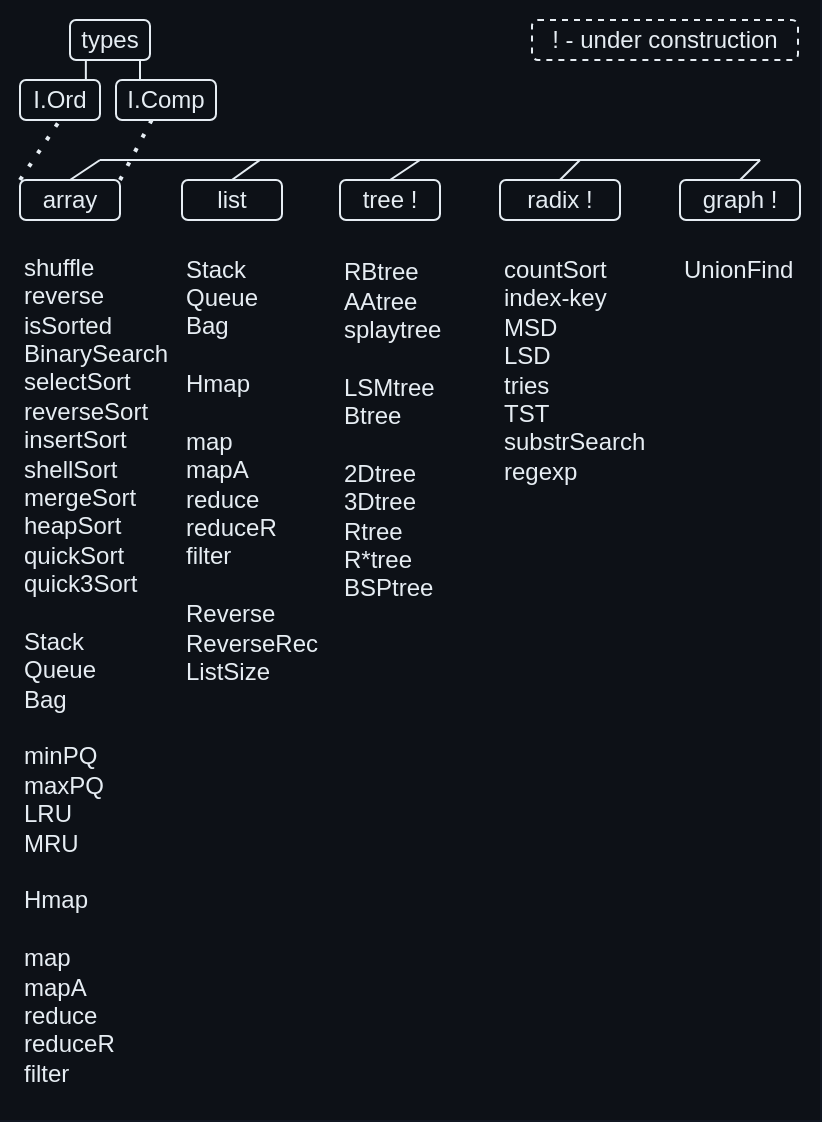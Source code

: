 <mxfile>
    <diagram id="StPKS6a9uWxOC8KM271T" name="Page-1">
        <mxGraphModel dx="739" dy="388" grid="1" gridSize="10" guides="1" tooltips="1" connect="1" arrows="1" fold="1" page="1" pageScale="1" pageWidth="827" pageHeight="1169" background="#111721" math="0" shadow="0">
            <root>
                <mxCell id="0"/>
                <mxCell id="1" parent="0"/>
                <mxCell id="7" value="" style="rounded=0;whiteSpace=wrap;html=1;strokeColor=none;fillColor=#0d1117;strokeWidth=1;perimeterSpacing=1;shadow=0;glass=0;fillStyle=solid;" vertex="1" parent="1">
                    <mxGeometry x="150" y="110" width="410" height="560" as="geometry"/>
                </mxCell>
                <mxCell id="JtaezXzCazCUk_wRYMuN-2" value="&lt;font color=&quot;#e6edf3&quot;&gt;array&lt;/font&gt;" style="rounded=1;whiteSpace=wrap;html=1;fontColor=#000000;fillColor=none;strokeColor=#e6edf3;" parent="1" vertex="1">
                    <mxGeometry x="160" y="200" width="50" height="20" as="geometry"/>
                </mxCell>
                <mxCell id="JtaezXzCazCUk_wRYMuN-3" value="&lt;font color=&quot;#e6edf3&quot;&gt;list&lt;/font&gt;" style="rounded=1;whiteSpace=wrap;html=1;fillColor=none;strokeColor=#e6edf3;fontColor=#000000;" parent="1" vertex="1">
                    <mxGeometry x="241" y="200" width="50" height="20" as="geometry"/>
                </mxCell>
                <mxCell id="JtaezXzCazCUk_wRYMuN-4" value="&lt;font color=&quot;#e6edf3&quot;&gt;radix !&lt;/font&gt;" style="rounded=1;whiteSpace=wrap;html=1;fontColor=#000000;fillColor=none;strokeColor=#e6edf3;" parent="1" vertex="1">
                    <mxGeometry x="400" y="200" width="60" height="20" as="geometry"/>
                </mxCell>
                <mxCell id="JtaezXzCazCUk_wRYMuN-5" value="&lt;font color=&quot;#e6edf3&quot;&gt;tree !&lt;/font&gt;" style="rounded=1;whiteSpace=wrap;html=1;fontColor=#000000;fillColor=none;strokeColor=#e6edf3;" parent="1" vertex="1">
                    <mxGeometry x="320" y="200" width="50" height="20" as="geometry"/>
                </mxCell>
                <mxCell id="JtaezXzCazCUk_wRYMuN-6" value="&lt;font color=&quot;#e6edf3&quot;&gt;graph !&lt;/font&gt;" style="rounded=1;whiteSpace=wrap;html=1;fontColor=#000000;fillColor=none;strokeColor=#e6edf3;" parent="1" vertex="1">
                    <mxGeometry x="490" y="200" width="60" height="20" as="geometry"/>
                </mxCell>
                <mxCell id="JtaezXzCazCUk_wRYMuN-7" value="&lt;font color=&quot;#e6edf3&quot;&gt;shuffle&lt;br&gt;reverse&lt;br&gt;isSorted&lt;br&gt;BinarySearch&lt;br&gt;selectSort&lt;br&gt;reverseSort&lt;br&gt;insertSort&lt;br&gt;shellSort&lt;br&gt;mergeSort&lt;br&gt;heapSort&lt;br&gt;quickSort&lt;br&gt;quick3Sort&lt;br&gt;&lt;br&gt;Stack&lt;br&gt;Queue&lt;br&gt;Bag&lt;br&gt;&lt;br&gt;minPQ&lt;br&gt;maxPQ&lt;br&gt;LRU&lt;br&gt;MRU&lt;br&gt;&lt;br&gt;Hmap&lt;br&gt;&lt;br&gt;map&lt;br&gt;mapA&lt;br&gt;reduce&lt;br&gt;reduceR&lt;br&gt;filter&lt;/font&gt;" style="text;html=1;strokeColor=none;fillColor=none;align=left;verticalAlign=middle;whiteSpace=wrap;rounded=0;fontColor=#000000;" parent="1" vertex="1">
                    <mxGeometry x="160" y="240" width="80" height="410" as="geometry"/>
                </mxCell>
                <mxCell id="JtaezXzCazCUk_wRYMuN-8" value="&lt;font color=&quot;#e6edf3&quot;&gt;Stack&lt;br&gt;Queue&lt;br&gt;Bag&lt;br&gt;&lt;br&gt;Hmap&lt;br&gt;&lt;br&gt;map&lt;br&gt;mapA&lt;br&gt;reduce&lt;br&gt;reduceR&lt;br&gt;filter&lt;br&gt;&lt;br&gt;Reverse&lt;br&gt;ReverseRec&lt;br&gt;ListSize&lt;br&gt;&lt;/font&gt;" style="text;html=1;strokeColor=none;fillColor=none;align=left;verticalAlign=middle;whiteSpace=wrap;rounded=0;fontColor=#000000;" parent="1" vertex="1">
                    <mxGeometry x="241" y="240" width="69" height="210" as="geometry"/>
                </mxCell>
                <mxCell id="JtaezXzCazCUk_wRYMuN-9" value="&lt;font color=&quot;#e6edf3&quot;&gt;countSort&lt;br&gt;index-key&lt;br&gt;MSD&lt;br&gt;LSD&lt;br&gt;tries&lt;br&gt;TST&lt;br&gt;substrSearch&lt;br&gt;regexp&lt;/font&gt;" style="text;html=1;strokeColor=none;fillColor=none;align=left;verticalAlign=middle;whiteSpace=wrap;rounded=0;fontColor=#000000;" parent="1" vertex="1">
                    <mxGeometry x="400" y="240" width="80" height="110" as="geometry"/>
                </mxCell>
                <mxCell id="JtaezXzCazCUk_wRYMuN-10" value="&lt;font color=&quot;#e6edf3&quot;&gt;RBtree&lt;br&gt;AAtree&lt;br&gt;splaytree&lt;br&gt;&lt;br&gt;LSMtree&lt;br&gt;Btree&lt;br&gt;&lt;br&gt;2Dtree&lt;br&gt;3Dtree&lt;br&gt;Rtree&lt;br&gt;R*tree&lt;br&gt;BSPtree&lt;/font&gt;" style="text;html=1;strokeColor=none;fillColor=none;align=left;verticalAlign=middle;whiteSpace=wrap;rounded=0;fontColor=#000000;" parent="1" vertex="1">
                    <mxGeometry x="320" y="240" width="60" height="170" as="geometry"/>
                </mxCell>
                <mxCell id="LgN3h-jakfvl1zkJ5HBP-2" value="&lt;font color=&quot;#e6edf3&quot;&gt;types&lt;/font&gt;" style="rounded=1;whiteSpace=wrap;html=1;fillColor=none;strokeColor=#e6edf3;fontColor=#000000;" parent="1" vertex="1">
                    <mxGeometry x="185" y="120" width="40" height="20" as="geometry"/>
                </mxCell>
                <mxCell id="LgN3h-jakfvl1zkJ5HBP-3" value="" style="endArrow=none;html=1;rounded=0;exitX=0.5;exitY=0;exitDx=0;exitDy=0;strokeColor=#e6edf3;" parent="1" source="JtaezXzCazCUk_wRYMuN-5" edge="1">
                    <mxGeometry width="50" height="50" relative="1" as="geometry">
                        <mxPoint x="350" y="350" as="sourcePoint"/>
                        <mxPoint x="360" y="190" as="targetPoint"/>
                    </mxGeometry>
                </mxCell>
                <mxCell id="LgN3h-jakfvl1zkJ5HBP-4" value="" style="endArrow=none;html=1;rounded=0;strokeColor=#e6edf3;" parent="1" edge="1">
                    <mxGeometry width="50" height="50" relative="1" as="geometry">
                        <mxPoint x="200" y="190" as="sourcePoint"/>
                        <mxPoint x="530" y="190" as="targetPoint"/>
                    </mxGeometry>
                </mxCell>
                <mxCell id="LgN3h-jakfvl1zkJ5HBP-5" value="" style="endArrow=none;html=1;rounded=0;exitX=0.5;exitY=0;exitDx=0;exitDy=0;strokeColor=#e6edf3;" parent="1" source="JtaezXzCazCUk_wRYMuN-2" edge="1">
                    <mxGeometry width="50" height="50" relative="1" as="geometry">
                        <mxPoint x="350" y="350" as="sourcePoint"/>
                        <mxPoint x="200" y="190" as="targetPoint"/>
                    </mxGeometry>
                </mxCell>
                <mxCell id="LgN3h-jakfvl1zkJ5HBP-6" value="" style="endArrow=none;html=1;rounded=0;exitX=0.5;exitY=0;exitDx=0;exitDy=0;strokeColor=#e6edf3;" parent="1" edge="1">
                    <mxGeometry width="50" height="50" relative="1" as="geometry">
                        <mxPoint x="265.93" y="200" as="sourcePoint"/>
                        <mxPoint x="280" y="190" as="targetPoint"/>
                    </mxGeometry>
                </mxCell>
                <mxCell id="LgN3h-jakfvl1zkJ5HBP-7" value="" style="endArrow=none;html=1;rounded=0;exitX=0.5;exitY=0;exitDx=0;exitDy=0;strokeColor=#e6edf3;" parent="1" edge="1">
                    <mxGeometry width="50" height="50" relative="1" as="geometry">
                        <mxPoint x="429.93" y="200" as="sourcePoint"/>
                        <mxPoint x="440" y="190" as="targetPoint"/>
                    </mxGeometry>
                </mxCell>
                <mxCell id="Pd7Ac_bHZHMDIVxUI8hd-1" value="&lt;font color=&quot;#e6edf3&quot;&gt;I.Ord&lt;/font&gt;" style="rounded=1;whiteSpace=wrap;html=1;fillColor=none;strokeColor=#e6edf3;fontColor=#000000;" parent="1" vertex="1">
                    <mxGeometry x="160" y="150" width="40" height="20" as="geometry"/>
                </mxCell>
                <mxCell id="Pd7Ac_bHZHMDIVxUI8hd-2" value="&lt;font color=&quot;#e6edf3&quot;&gt;I.Comp&lt;/font&gt;" style="rounded=1;whiteSpace=wrap;html=1;fillColor=none;strokeColor=#e6edf3;fontColor=#000000;" parent="1" vertex="1">
                    <mxGeometry x="208" y="150" width="50" height="20" as="geometry"/>
                </mxCell>
                <mxCell id="Pd7Ac_bHZHMDIVxUI8hd-3" value="" style="endArrow=none;dashed=1;html=1;dashPattern=1 3;strokeWidth=2;rounded=0;entryX=0.5;entryY=1;entryDx=0;entryDy=0;exitX=0;exitY=0;exitDx=0;exitDy=0;strokeColor=#e6edf3;" parent="1" source="JtaezXzCazCUk_wRYMuN-2" target="Pd7Ac_bHZHMDIVxUI8hd-1" edge="1">
                    <mxGeometry width="50" height="50" relative="1" as="geometry">
                        <mxPoint x="350" y="210" as="sourcePoint"/>
                        <mxPoint x="400" y="160" as="targetPoint"/>
                    </mxGeometry>
                </mxCell>
                <mxCell id="Pd7Ac_bHZHMDIVxUI8hd-4" value="" style="endArrow=none;dashed=1;html=1;dashPattern=1 3;strokeWidth=2;rounded=0;exitX=1;exitY=0;exitDx=0;exitDy=0;entryX=0.359;entryY=0.99;entryDx=0;entryDy=0;entryPerimeter=0;strokeColor=#e6edf3;" parent="1" source="JtaezXzCazCUk_wRYMuN-2" target="Pd7Ac_bHZHMDIVxUI8hd-2" edge="1">
                    <mxGeometry width="50" height="50" relative="1" as="geometry">
                        <mxPoint x="195" y="210" as="sourcePoint"/>
                        <mxPoint x="190" y="180" as="targetPoint"/>
                    </mxGeometry>
                </mxCell>
                <mxCell id="Pd7Ac_bHZHMDIVxUI8hd-6" value="" style="endArrow=none;html=1;rounded=0;exitX=0.5;exitY=0;exitDx=0;exitDy=0;strokeColor=#e6edf3;" parent="1" edge="1">
                    <mxGeometry width="50" height="50" relative="1" as="geometry">
                        <mxPoint x="192.93" y="150" as="sourcePoint"/>
                        <mxPoint x="192.93" y="140" as="targetPoint"/>
                    </mxGeometry>
                </mxCell>
                <mxCell id="Pd7Ac_bHZHMDIVxUI8hd-7" value="" style="endArrow=none;html=1;rounded=0;exitX=0.5;exitY=0;exitDx=0;exitDy=0;strokeColor=#e6edf3;" parent="1" edge="1">
                    <mxGeometry width="50" height="50" relative="1" as="geometry">
                        <mxPoint x="220.0" y="150" as="sourcePoint"/>
                        <mxPoint x="220.0" y="140" as="targetPoint"/>
                    </mxGeometry>
                </mxCell>
                <mxCell id="Pd7Ac_bHZHMDIVxUI8hd-9" value="" style="endArrow=none;html=1;rounded=0;exitX=0.5;exitY=0;exitDx=0;exitDy=0;strokeColor=#e6edf3;" parent="1" edge="1">
                    <mxGeometry width="50" height="50" relative="1" as="geometry">
                        <mxPoint x="520" y="200" as="sourcePoint"/>
                        <mxPoint x="530.07" y="190" as="targetPoint"/>
                    </mxGeometry>
                </mxCell>
                <mxCell id="2" value="&lt;font color=&quot;#e6edf3&quot;&gt;UnionFind&lt;/font&gt;" style="text;html=1;strokeColor=none;fillColor=none;align=left;verticalAlign=middle;whiteSpace=wrap;rounded=0;" parent="1" vertex="1">
                    <mxGeometry x="490" y="240" width="60" height="10" as="geometry"/>
                </mxCell>
                <mxCell id="3" value="&lt;font color=&quot;#e6edf3&quot;&gt;! - under construction&lt;/font&gt;" style="rounded=1;whiteSpace=wrap;html=1;fillColor=none;strokeColor=#e6edf3;fontColor=#000000;dashed=1;" parent="1" vertex="1">
                    <mxGeometry x="416" y="120" width="133" height="20" as="geometry"/>
                </mxCell>
            </root>
        </mxGraphModel>
    </diagram>
</mxfile>